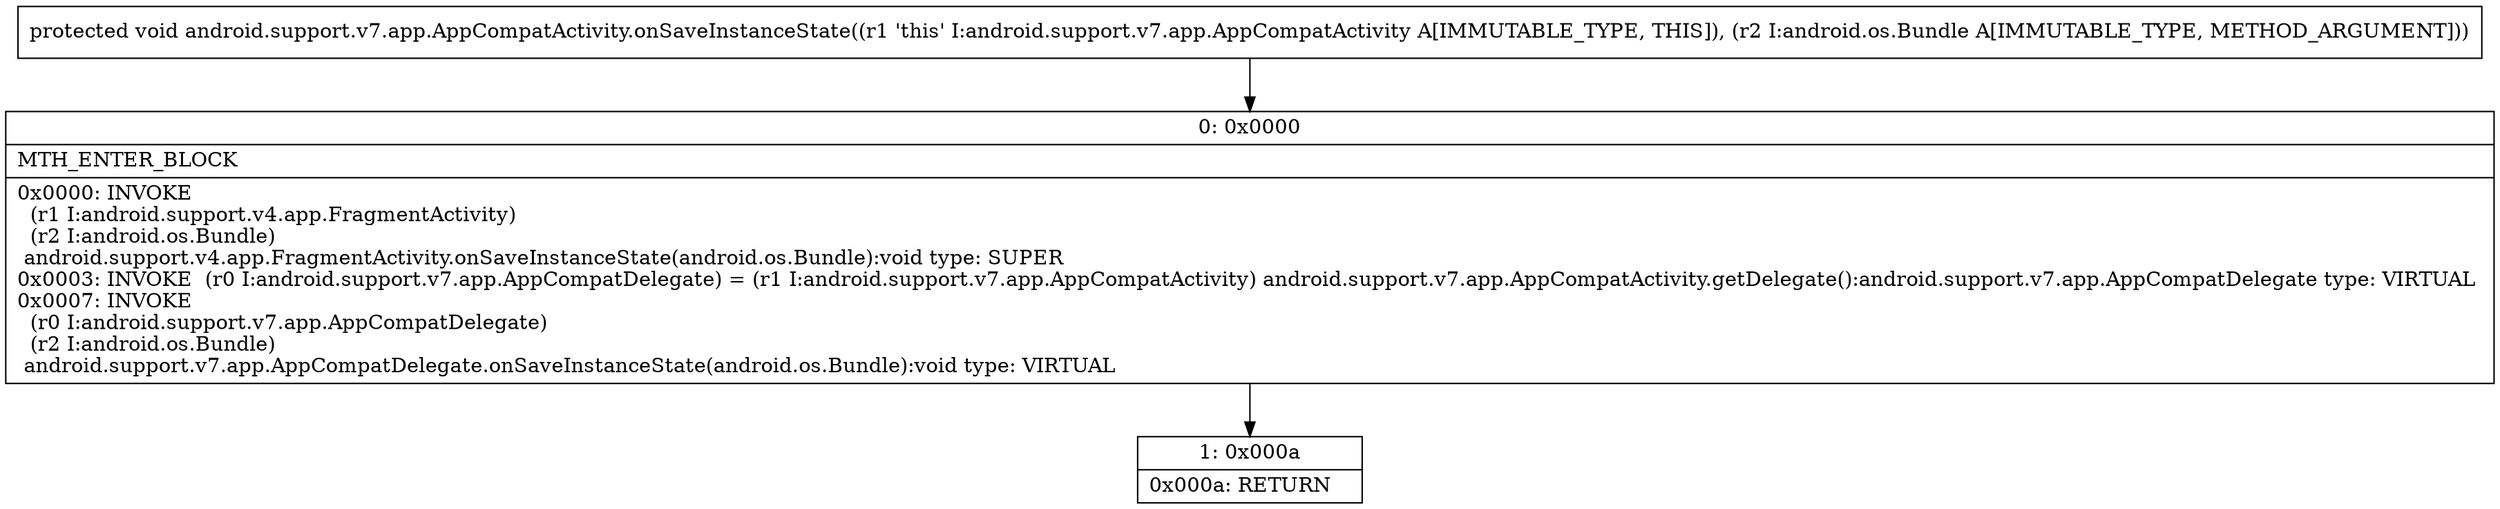 digraph "CFG forandroid.support.v7.app.AppCompatActivity.onSaveInstanceState(Landroid\/os\/Bundle;)V" {
Node_0 [shape=record,label="{0\:\ 0x0000|MTH_ENTER_BLOCK\l|0x0000: INVOKE  \l  (r1 I:android.support.v4.app.FragmentActivity)\l  (r2 I:android.os.Bundle)\l android.support.v4.app.FragmentActivity.onSaveInstanceState(android.os.Bundle):void type: SUPER \l0x0003: INVOKE  (r0 I:android.support.v7.app.AppCompatDelegate) = (r1 I:android.support.v7.app.AppCompatActivity) android.support.v7.app.AppCompatActivity.getDelegate():android.support.v7.app.AppCompatDelegate type: VIRTUAL \l0x0007: INVOKE  \l  (r0 I:android.support.v7.app.AppCompatDelegate)\l  (r2 I:android.os.Bundle)\l android.support.v7.app.AppCompatDelegate.onSaveInstanceState(android.os.Bundle):void type: VIRTUAL \l}"];
Node_1 [shape=record,label="{1\:\ 0x000a|0x000a: RETURN   \l}"];
MethodNode[shape=record,label="{protected void android.support.v7.app.AppCompatActivity.onSaveInstanceState((r1 'this' I:android.support.v7.app.AppCompatActivity A[IMMUTABLE_TYPE, THIS]), (r2 I:android.os.Bundle A[IMMUTABLE_TYPE, METHOD_ARGUMENT])) }"];
MethodNode -> Node_0;
Node_0 -> Node_1;
}

